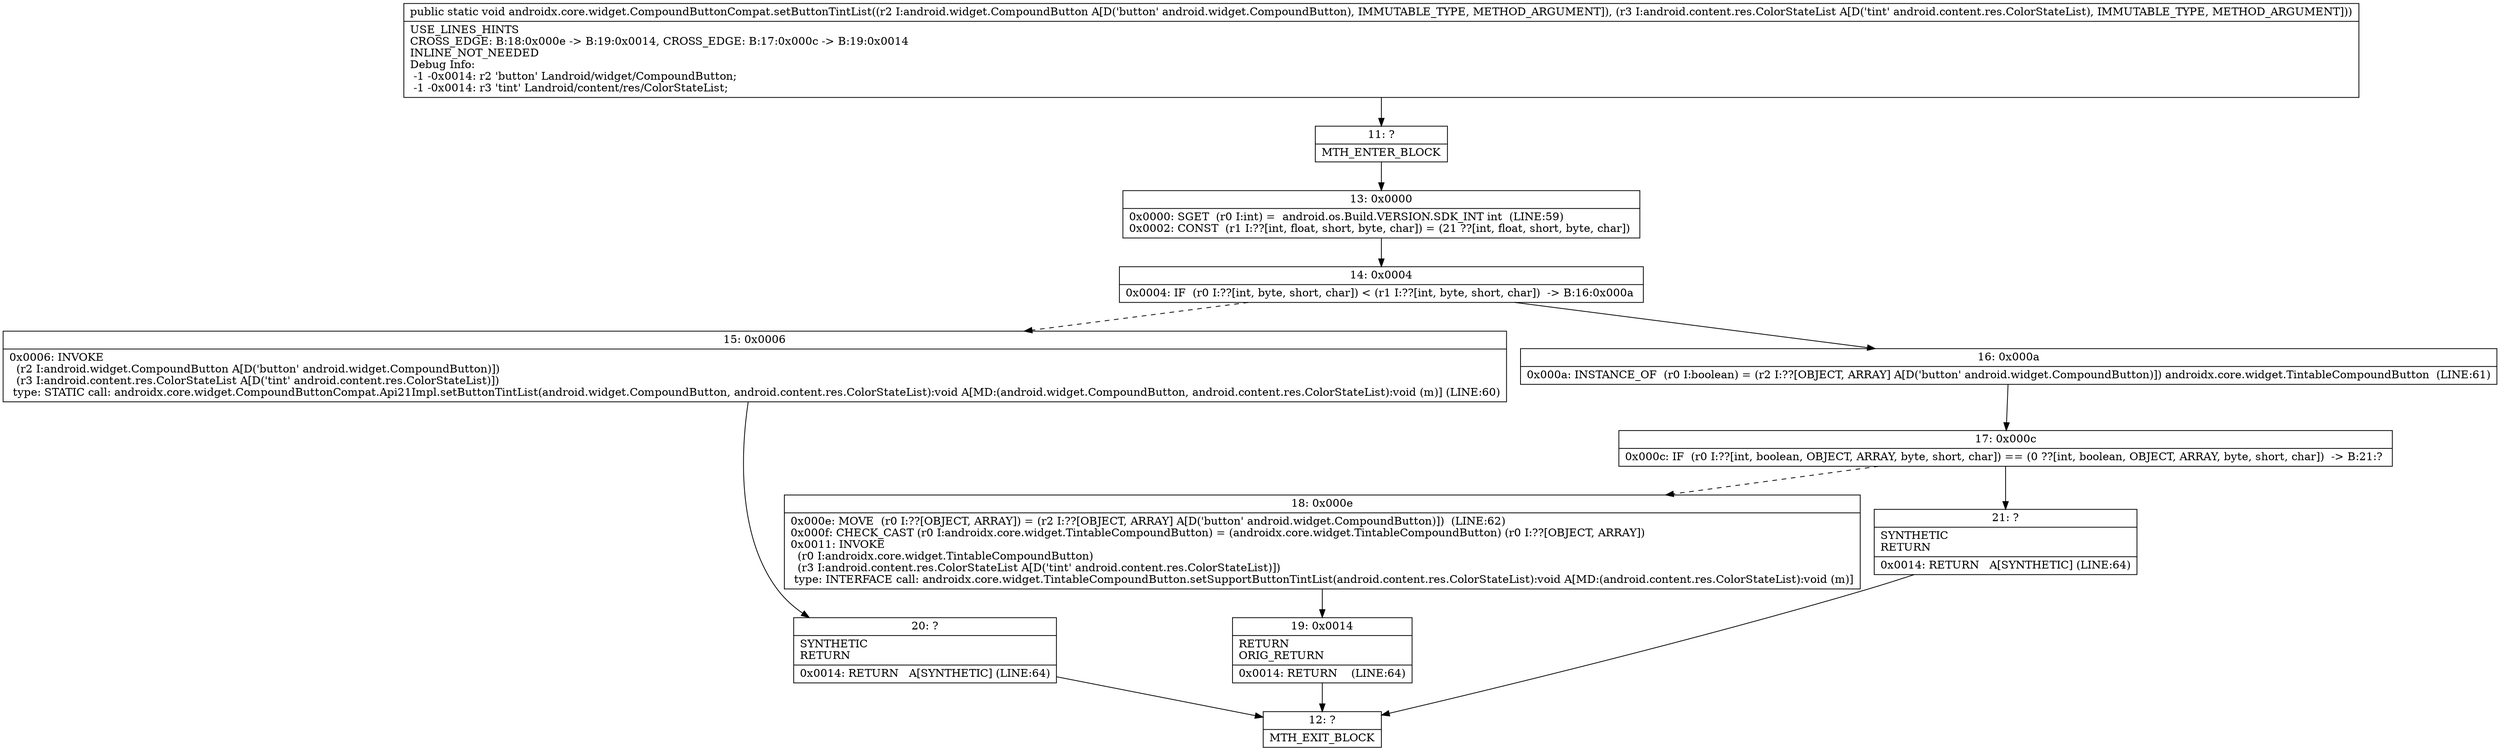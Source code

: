 digraph "CFG forandroidx.core.widget.CompoundButtonCompat.setButtonTintList(Landroid\/widget\/CompoundButton;Landroid\/content\/res\/ColorStateList;)V" {
Node_11 [shape=record,label="{11\:\ ?|MTH_ENTER_BLOCK\l}"];
Node_13 [shape=record,label="{13\:\ 0x0000|0x0000: SGET  (r0 I:int) =  android.os.Build.VERSION.SDK_INT int  (LINE:59)\l0x0002: CONST  (r1 I:??[int, float, short, byte, char]) = (21 ??[int, float, short, byte, char]) \l}"];
Node_14 [shape=record,label="{14\:\ 0x0004|0x0004: IF  (r0 I:??[int, byte, short, char]) \< (r1 I:??[int, byte, short, char])  \-\> B:16:0x000a \l}"];
Node_15 [shape=record,label="{15\:\ 0x0006|0x0006: INVOKE  \l  (r2 I:android.widget.CompoundButton A[D('button' android.widget.CompoundButton)])\l  (r3 I:android.content.res.ColorStateList A[D('tint' android.content.res.ColorStateList)])\l type: STATIC call: androidx.core.widget.CompoundButtonCompat.Api21Impl.setButtonTintList(android.widget.CompoundButton, android.content.res.ColorStateList):void A[MD:(android.widget.CompoundButton, android.content.res.ColorStateList):void (m)] (LINE:60)\l}"];
Node_20 [shape=record,label="{20\:\ ?|SYNTHETIC\lRETURN\l|0x0014: RETURN   A[SYNTHETIC] (LINE:64)\l}"];
Node_12 [shape=record,label="{12\:\ ?|MTH_EXIT_BLOCK\l}"];
Node_16 [shape=record,label="{16\:\ 0x000a|0x000a: INSTANCE_OF  (r0 I:boolean) = (r2 I:??[OBJECT, ARRAY] A[D('button' android.widget.CompoundButton)]) androidx.core.widget.TintableCompoundButton  (LINE:61)\l}"];
Node_17 [shape=record,label="{17\:\ 0x000c|0x000c: IF  (r0 I:??[int, boolean, OBJECT, ARRAY, byte, short, char]) == (0 ??[int, boolean, OBJECT, ARRAY, byte, short, char])  \-\> B:21:? \l}"];
Node_18 [shape=record,label="{18\:\ 0x000e|0x000e: MOVE  (r0 I:??[OBJECT, ARRAY]) = (r2 I:??[OBJECT, ARRAY] A[D('button' android.widget.CompoundButton)])  (LINE:62)\l0x000f: CHECK_CAST (r0 I:androidx.core.widget.TintableCompoundButton) = (androidx.core.widget.TintableCompoundButton) (r0 I:??[OBJECT, ARRAY]) \l0x0011: INVOKE  \l  (r0 I:androidx.core.widget.TintableCompoundButton)\l  (r3 I:android.content.res.ColorStateList A[D('tint' android.content.res.ColorStateList)])\l type: INTERFACE call: androidx.core.widget.TintableCompoundButton.setSupportButtonTintList(android.content.res.ColorStateList):void A[MD:(android.content.res.ColorStateList):void (m)]\l}"];
Node_19 [shape=record,label="{19\:\ 0x0014|RETURN\lORIG_RETURN\l|0x0014: RETURN    (LINE:64)\l}"];
Node_21 [shape=record,label="{21\:\ ?|SYNTHETIC\lRETURN\l|0x0014: RETURN   A[SYNTHETIC] (LINE:64)\l}"];
MethodNode[shape=record,label="{public static void androidx.core.widget.CompoundButtonCompat.setButtonTintList((r2 I:android.widget.CompoundButton A[D('button' android.widget.CompoundButton), IMMUTABLE_TYPE, METHOD_ARGUMENT]), (r3 I:android.content.res.ColorStateList A[D('tint' android.content.res.ColorStateList), IMMUTABLE_TYPE, METHOD_ARGUMENT]))  | USE_LINES_HINTS\lCROSS_EDGE: B:18:0x000e \-\> B:19:0x0014, CROSS_EDGE: B:17:0x000c \-\> B:19:0x0014\lINLINE_NOT_NEEDED\lDebug Info:\l  \-1 \-0x0014: r2 'button' Landroid\/widget\/CompoundButton;\l  \-1 \-0x0014: r3 'tint' Landroid\/content\/res\/ColorStateList;\l}"];
MethodNode -> Node_11;Node_11 -> Node_13;
Node_13 -> Node_14;
Node_14 -> Node_15[style=dashed];
Node_14 -> Node_16;
Node_15 -> Node_20;
Node_20 -> Node_12;
Node_16 -> Node_17;
Node_17 -> Node_18[style=dashed];
Node_17 -> Node_21;
Node_18 -> Node_19;
Node_19 -> Node_12;
Node_21 -> Node_12;
}

